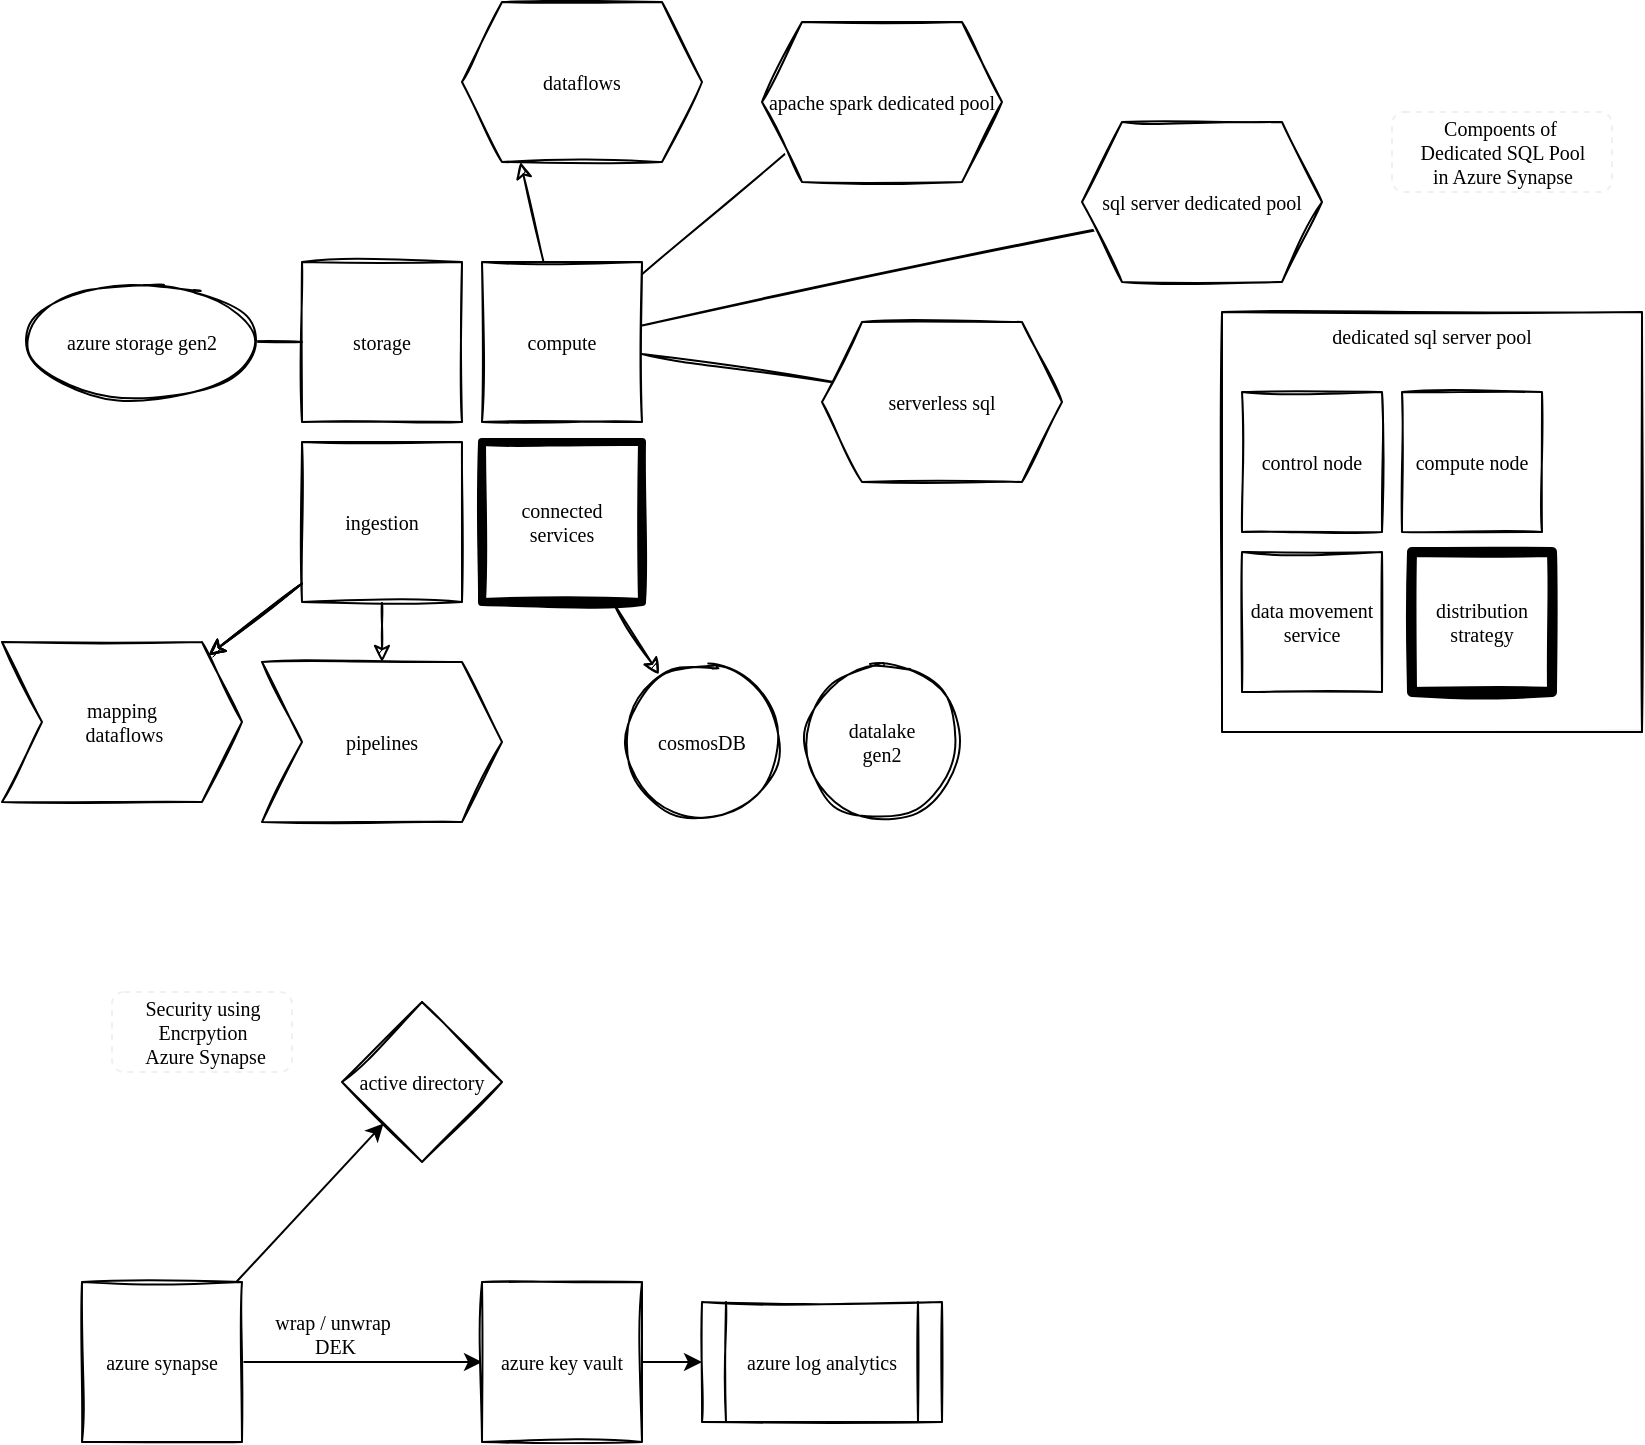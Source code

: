 <mxfile>
    <diagram id="5_-im8t2mX2ByfjSmFnp" name="Page-1">
        <mxGraphModel dx="561" dy="517" grid="1" gridSize="10" guides="0" tooltips="1" connect="1" arrows="1" fold="1" page="1" pageScale="1" pageWidth="850" pageHeight="1100" background="none" math="0" shadow="0">
            <root>
                <mxCell id="0"/>
                <mxCell id="1" parent="0"/>
                <mxCell id="5" value="" style="edgeStyle=none;html=1;sketch=1;fontFamily=Comic Sans MS;fontSize=10;" parent="1" source="2" edge="1">
                    <mxGeometry relative="1" as="geometry">
                        <mxPoint x="100" y="190" as="targetPoint"/>
                    </mxGeometry>
                </mxCell>
                <mxCell id="2" value="storage&lt;br style=&quot;font-size: 10px;&quot;&gt;" style="whiteSpace=wrap;html=1;aspect=fixed;sketch=1;fontFamily=Comic Sans MS;fontSize=10;" parent="1" vertex="1">
                    <mxGeometry x="160" y="150" width="80" height="80" as="geometry"/>
                </mxCell>
                <mxCell id="7" value="" style="edgeStyle=none;html=1;sketch=1;fontFamily=Comic Sans MS;fontSize=10;" parent="1" source="3" edge="1">
                    <mxGeometry relative="1" as="geometry">
                        <mxPoint x="616.875" y="122.5" as="targetPoint"/>
                    </mxGeometry>
                </mxCell>
                <mxCell id="9" value="" style="edgeStyle=none;html=1;sketch=1;entryX=0.5;entryY=1;entryDx=0;entryDy=0;fontFamily=Comic Sans MS;fontSize=10;" parent="1" source="3" edge="1">
                    <mxGeometry relative="1" as="geometry">
                        <mxPoint x="420" y="80" as="targetPoint"/>
                    </mxGeometry>
                </mxCell>
                <mxCell id="11" value="" style="edgeStyle=none;html=1;sketch=1;fontFamily=Comic Sans MS;fontSize=10;" parent="1" source="3" edge="1">
                    <mxGeometry relative="1" as="geometry">
                        <mxPoint x="269.231" y="100" as="targetPoint"/>
                    </mxGeometry>
                </mxCell>
                <mxCell id="15" value="" style="edgeStyle=none;html=1;sketch=1;fontFamily=Comic Sans MS;fontSize=10;" parent="1" source="3" edge="1">
                    <mxGeometry relative="1" as="geometry">
                        <mxPoint x="441.807" y="212.771" as="targetPoint"/>
                    </mxGeometry>
                </mxCell>
                <mxCell id="3" value="compute" style="whiteSpace=wrap;html=1;aspect=fixed;sketch=1;fontFamily=Comic Sans MS;fontSize=10;" parent="1" vertex="1">
                    <mxGeometry x="250" y="150" width="80" height="80" as="geometry"/>
                </mxCell>
                <mxCell id="4" value="azure storage gen2" style="ellipse;whiteSpace=wrap;html=1;sketch=1;fontFamily=Comic Sans MS;fontSize=10;" parent="1" vertex="1">
                    <mxGeometry x="20" y="160" width="120" height="60" as="geometry"/>
                </mxCell>
                <mxCell id="6" value="sql server dedicated pool" style="shape=hexagon;perimeter=trapezoidPerimeter;whiteSpace=wrap;html=1;fixedSize=1;sketch=1;fontFamily=Comic Sans MS;fontSize=10;" parent="1" vertex="1">
                    <mxGeometry x="550" y="80" width="120" height="80" as="geometry"/>
                </mxCell>
                <mxCell id="8" value="apache spark dedicated pool" style="shape=hexagon;perimeter=trapezoidPerimeter;whiteSpace=wrap;html=1;fixedSize=1;sketch=1;fontFamily=Comic Sans MS;fontSize=10;" parent="1" vertex="1">
                    <mxGeometry x="390" y="30" width="120" height="80" as="geometry"/>
                </mxCell>
                <mxCell id="10" value="dataflows" style="shape=hexagon;perimeter=trapezoidPerimeter;whiteSpace=wrap;html=1;fixedSize=1;sketch=1;fontFamily=Comic Sans MS;fontSize=10;" parent="1" vertex="1">
                    <mxGeometry x="240" y="20" width="120" height="80" as="geometry"/>
                </mxCell>
                <mxCell id="17" value="" style="edgeStyle=none;html=1;sketch=1;fontFamily=Comic Sans MS;fontSize=10;" parent="1" source="12" target="16" edge="1">
                    <mxGeometry relative="1" as="geometry"/>
                </mxCell>
                <mxCell id="18" value="" style="edgeStyle=none;html=1;sketch=1;fontFamily=Comic Sans MS;fontSize=10;" parent="1" source="12" target="16" edge="1">
                    <mxGeometry relative="1" as="geometry"/>
                </mxCell>
                <mxCell id="19" value="" style="edgeStyle=none;html=1;sketch=1;fontFamily=Comic Sans MS;fontSize=10;" parent="1" source="12" target="16" edge="1">
                    <mxGeometry relative="1" as="geometry"/>
                </mxCell>
                <mxCell id="21" value="" style="edgeStyle=none;html=1;sketch=1;fontFamily=Comic Sans MS;fontSize=10;" parent="1" source="12" target="20" edge="1">
                    <mxGeometry relative="1" as="geometry"/>
                </mxCell>
                <mxCell id="12" value="ingestion" style="whiteSpace=wrap;html=1;aspect=fixed;sketch=1;fontFamily=Comic Sans MS;fontSize=10;" parent="1" vertex="1">
                    <mxGeometry x="160" y="240" width="80" height="80" as="geometry"/>
                </mxCell>
                <mxCell id="14" value="serverless sql" style="shape=hexagon;perimeter=trapezoidPerimeter;whiteSpace=wrap;html=1;fixedSize=1;sketch=1;fontFamily=Comic Sans MS;fontSize=10;" parent="1" vertex="1">
                    <mxGeometry x="420" y="180" width="120" height="80" as="geometry"/>
                </mxCell>
                <mxCell id="16" value="mapping&lt;br style=&quot;font-size: 10px;&quot;&gt;&amp;nbsp;dataflows" style="shape=step;perimeter=stepPerimeter;whiteSpace=wrap;html=1;fixedSize=1;sketch=1;fontFamily=Comic Sans MS;fontSize=10;" parent="1" vertex="1">
                    <mxGeometry x="10" y="340" width="120" height="80" as="geometry"/>
                </mxCell>
                <mxCell id="20" value="pipelines" style="shape=step;perimeter=stepPerimeter;whiteSpace=wrap;html=1;fixedSize=1;sketch=1;aspect=fixed;fontFamily=Comic Sans MS;fontSize=10;" parent="1" vertex="1">
                    <mxGeometry x="140" y="350" width="120" height="80" as="geometry"/>
                </mxCell>
                <mxCell id="25" style="edgeStyle=none;sketch=1;html=1;fontFamily=Comic Sans MS;fontSize=10;" parent="1" source="22" target="26" edge="1">
                    <mxGeometry relative="1" as="geometry">
                        <mxPoint x="440" y="340" as="targetPoint"/>
                    </mxGeometry>
                </mxCell>
                <mxCell id="22" value="connected&lt;br style=&quot;font-size: 10px;&quot;&gt;services" style="whiteSpace=wrap;html=1;aspect=fixed;sketch=1;strokeWidth=4;fontFamily=Comic Sans MS;fontSize=10;" parent="1" vertex="1">
                    <mxGeometry x="250" y="240" width="80" height="80" as="geometry"/>
                </mxCell>
                <mxCell id="26" value="cosmosDB" style="ellipse;whiteSpace=wrap;html=1;aspect=fixed;sketch=1;strokeWidth=1;fontFamily=Comic Sans MS;fontSize=10;" parent="1" vertex="1">
                    <mxGeometry x="320" y="350" width="80" height="80" as="geometry"/>
                </mxCell>
                <mxCell id="27" value="datalake&lt;br style=&quot;font-size: 10px;&quot;&gt;gen2" style="ellipse;whiteSpace=wrap;html=1;aspect=fixed;sketch=1;strokeWidth=1;fontFamily=Comic Sans MS;fontSize=10;" parent="1" vertex="1">
                    <mxGeometry x="410" y="350" width="80" height="80" as="geometry"/>
                </mxCell>
                <mxCell id="33" value="" style="group;fillColor=#f5f5f5;strokeColor=#666666;fontColor=#333333;fontFamily=Comic Sans MS;fontSize=10;" parent="1" vertex="1" connectable="0">
                    <mxGeometry x="620" y="175" width="210" height="210" as="geometry"/>
                </mxCell>
                <mxCell id="28" value="dedicated sql server pool" style="whiteSpace=wrap;html=1;aspect=fixed;sketch=1;strokeWidth=1;verticalAlign=top;fontFamily=Comic Sans MS;fontSize=10;" parent="33" vertex="1">
                    <mxGeometry width="210" height="210" as="geometry"/>
                </mxCell>
                <mxCell id="29" value="control node" style="whiteSpace=wrap;html=1;aspect=fixed;sketch=1;strokeWidth=1;fontFamily=Comic Sans MS;fontSize=10;" parent="33" vertex="1">
                    <mxGeometry x="10" y="40" width="70" height="70" as="geometry"/>
                </mxCell>
                <mxCell id="30" value="compute node" style="whiteSpace=wrap;html=1;aspect=fixed;sketch=1;strokeWidth=1;fontFamily=Comic Sans MS;fontSize=10;" parent="33" vertex="1">
                    <mxGeometry x="90" y="40" width="70" height="70" as="geometry"/>
                </mxCell>
                <mxCell id="31" value="data movement service" style="whiteSpace=wrap;html=1;aspect=fixed;sketch=1;strokeWidth=1;fontFamily=Comic Sans MS;fontSize=10;" parent="33" vertex="1">
                    <mxGeometry x="10" y="120" width="70" height="70" as="geometry"/>
                </mxCell>
                <mxCell id="32" value="distribution strategy" style="whiteSpace=wrap;html=1;aspect=fixed;sketch=1;strokeWidth=5;fontFamily=Comic Sans MS;fontSize=10;" parent="33" vertex="1">
                    <mxGeometry x="95" y="120" width="70" height="70" as="geometry"/>
                </mxCell>
                <mxCell id="34" value="Compoents of&amp;nbsp;&lt;br style=&quot;font-size: 10px;&quot;&gt;Dedicated SQL Pool&lt;br style=&quot;font-size: 10px;&quot;&gt;in Azure Synapse" style="text;html=1;align=center;verticalAlign=middle;resizable=0;points=[];autosize=1;dashed=1;strokeWidth=1;rounded=1;strokeColor=#f0f0f0;fontFamily=Comic Sans MS;fontSize=10;" parent="1" vertex="1">
                    <mxGeometry x="705" y="75" width="110" height="40" as="geometry"/>
                </mxCell>
                <mxCell id="35" value="Security using &lt;br style=&quot;font-size: 10px;&quot;&gt;Encrpytion&lt;br style=&quot;font-size: 10px;&quot;&gt;&amp;nbsp;Azure Synapse" style="text;html=1;align=center;verticalAlign=middle;resizable=0;points=[];autosize=1;dashed=1;strokeWidth=1;rounded=1;strokeColor=#f0f0f0;fontFamily=Comic Sans MS;fontSize=10;" parent="1" vertex="1">
                    <mxGeometry x="65" y="515" width="90" height="40" as="geometry"/>
                </mxCell>
                <mxCell id="38" value="" style="edgeStyle=none;html=1;fontFamily=Comic Sans MS;fontSize=10;" parent="1" source="36" target="37" edge="1">
                    <mxGeometry relative="1" as="geometry"/>
                </mxCell>
                <mxCell id="44" value="wrap / unwrap&lt;br style=&quot;font-size: 10px;&quot;&gt;&amp;nbsp;DEK" style="edgeLabel;html=1;align=center;verticalAlign=middle;resizable=0;points=[];fontFamily=Comic Sans MS;fontSize=10;" parent="38" vertex="1" connectable="0">
                    <mxGeometry x="0.37" y="4" relative="1" as="geometry">
                        <mxPoint x="-37" y="-10" as="offset"/>
                    </mxGeometry>
                </mxCell>
                <mxCell id="43" value="" style="edgeStyle=none;html=1;fontFamily=Comic Sans MS;fontSize=10;" parent="1" source="36" target="42" edge="1">
                    <mxGeometry relative="1" as="geometry"/>
                </mxCell>
                <mxCell id="36" value="azure synapse" style="whiteSpace=wrap;html=1;aspect=fixed;sketch=1;fontFamily=Comic Sans MS;fontSize=10;" parent="1" vertex="1">
                    <mxGeometry x="50" y="660" width="80" height="80" as="geometry"/>
                </mxCell>
                <mxCell id="46" value="" style="edgeStyle=none;html=1;fontFamily=Comic Sans MS;fontSize=10;" parent="1" source="37" target="45" edge="1">
                    <mxGeometry relative="1" as="geometry"/>
                </mxCell>
                <mxCell id="37" value="azure key vault" style="whiteSpace=wrap;html=1;aspect=fixed;sketch=1;fontFamily=Comic Sans MS;fontSize=10;" parent="1" vertex="1">
                    <mxGeometry x="250" y="660" width="80" height="80" as="geometry"/>
                </mxCell>
                <mxCell id="42" value="active directory" style="rhombus;whiteSpace=wrap;html=1;sketch=1;fontFamily=Comic Sans MS;fontSize=10;" parent="1" vertex="1">
                    <mxGeometry x="180" y="520" width="80" height="80" as="geometry"/>
                </mxCell>
                <mxCell id="45" value="azure log analytics" style="shape=process;whiteSpace=wrap;html=1;backgroundOutline=1;sketch=1;fontFamily=Comic Sans MS;fontSize=10;" parent="1" vertex="1">
                    <mxGeometry x="360" y="670" width="120" height="60" as="geometry"/>
                </mxCell>
            </root>
        </mxGraphModel>
    </diagram>
</mxfile>